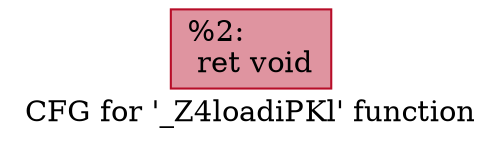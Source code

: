 digraph "CFG for '_Z4loadiPKl' function" {
	label="CFG for '_Z4loadiPKl' function";

	Node0x6192820 [shape=record,color="#b70d28ff", style=filled, fillcolor="#b70d2870",label="{%2:\l  ret void\l}"];
}

